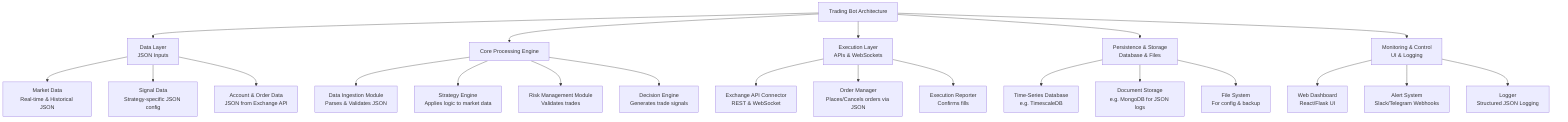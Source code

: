 flowchart TD
    A[Trading Bot Architecture]

    A --> B[Data Layer<br>JSON Inputs]
    A --> C[Core Processing Engine]
    A --> D[Execution Layer<br>APIs & WebSockets]
    A --> E[Persistence & Storage<br>Database & Files]
    A --> F[Monitoring & Control<br>UI & Logging]

    B --> B1[Market Data<br>Real-time & Historical JSON]
    B --> B2[Signal Data<br>Strategy-specific JSON config]
    B --> B3[Account & Order Data<br>JSON from Exchange API]

    C --> C1[Data Ingestion Module<br>Parses & Validates JSON]
    C --> C2[Strategy Engine<br>Applies logic to market data]
    C --> C3[Risk Management Module<br>Validates trades]
    C --> C4[Decision Engine<br>Generates trade signals]

    D --> D1[Exchange API Connector<br>REST & WebSocket]
    D --> D2[Order Manager<br>Places/Cancels orders via JSON]
    D --> D3[Execution Reporter<br>Confirms fills]

    E --> E1[Time-Series Database<br>e.g. TimescaleDB]
    E --> E2[Document Storage<br>e.g. MongoDB for JSON logs]
    E --> E3[File System<br>For config & backup]

    F --> F1[Web Dashboard<br>React/Flask UI]
    F --> F2[Alert System<br>Slack/Telegram Webhooks]
    F --> F3[Logger<br>Structured JSON Logging]